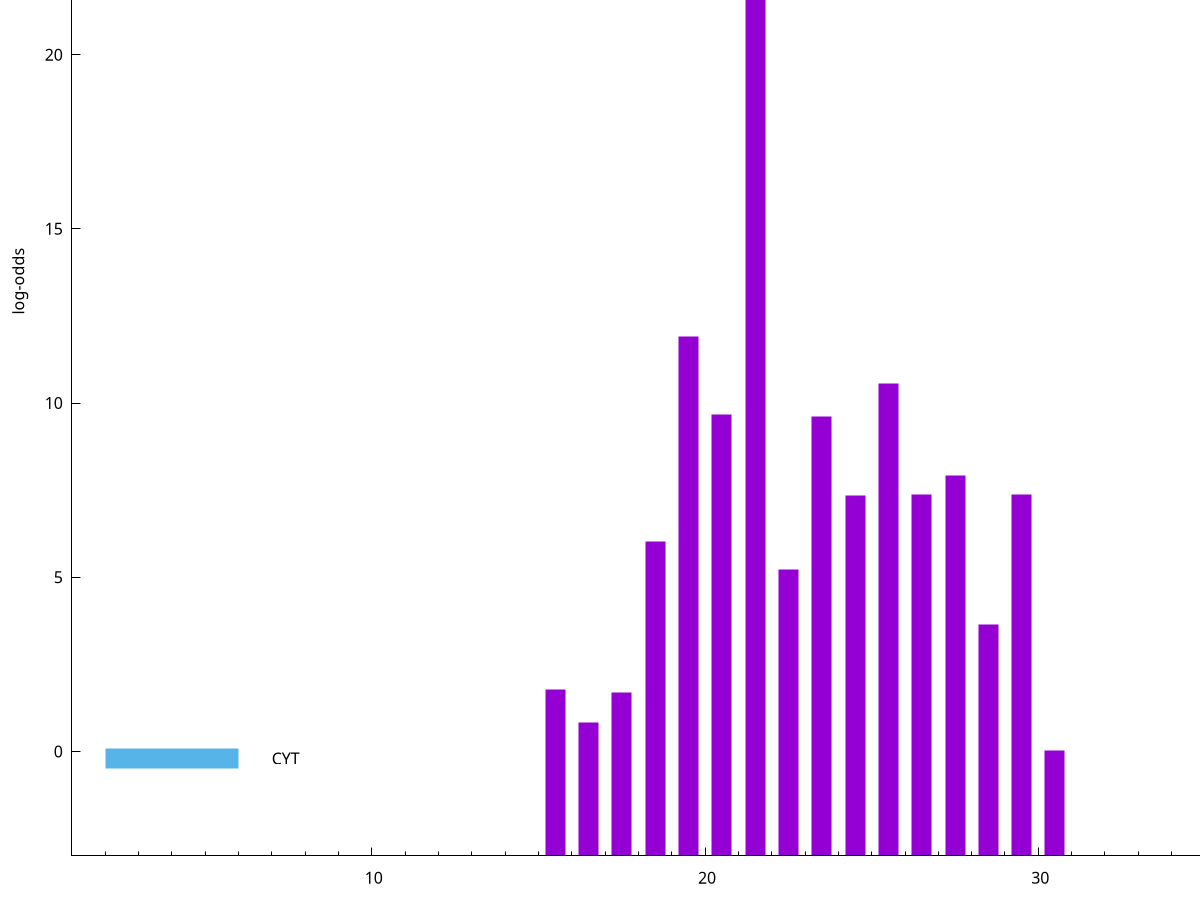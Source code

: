 set title "LipoP predictions for SRR3467249.gff"
set size 2., 1.4
set xrange [1:70] 
set mxtics 10
set yrange [-3:30]
set y2range [0:33]
set ylabel "log-odds"
set term postscript eps color solid "Helvetica" 30
set output "SRR3467249.gff154.eps"
set arrow from 2,24.4413 to 6,24.4413 nohead lt 1 lw 20
set label "SpI" at 7,24.4413
set arrow from 2,-0.200913 to 6,-0.200913 nohead lt 3 lw 20
set label "CYT" at 7,-0.200913
set arrow from 2,24.4413 to 6,24.4413 nohead lt 1 lw 20
set label "SpI" at 7,24.4413
# NOTE: The scores below are the log-odds scores with the threshold
# NOTE: subtracted (a hack to make gnuplot make the histogram all
# NOTE: look nice).
plot "-" axes x1y2 title "" with impulses lt 1 lw 20
21.500000 27.440800
19.500000 14.922500
25.500000 13.553300
20.500000 12.657110
23.500000 12.603070
27.500000 10.915080
29.500000 10.362390
26.500000 10.362260
24.500000 10.353530
18.500000 9.019150
22.500000 8.229890
28.500000 6.653170
15.500000 4.765230
17.500000 4.683160
16.500000 3.825796
30.500000 3.021336
e
exit
